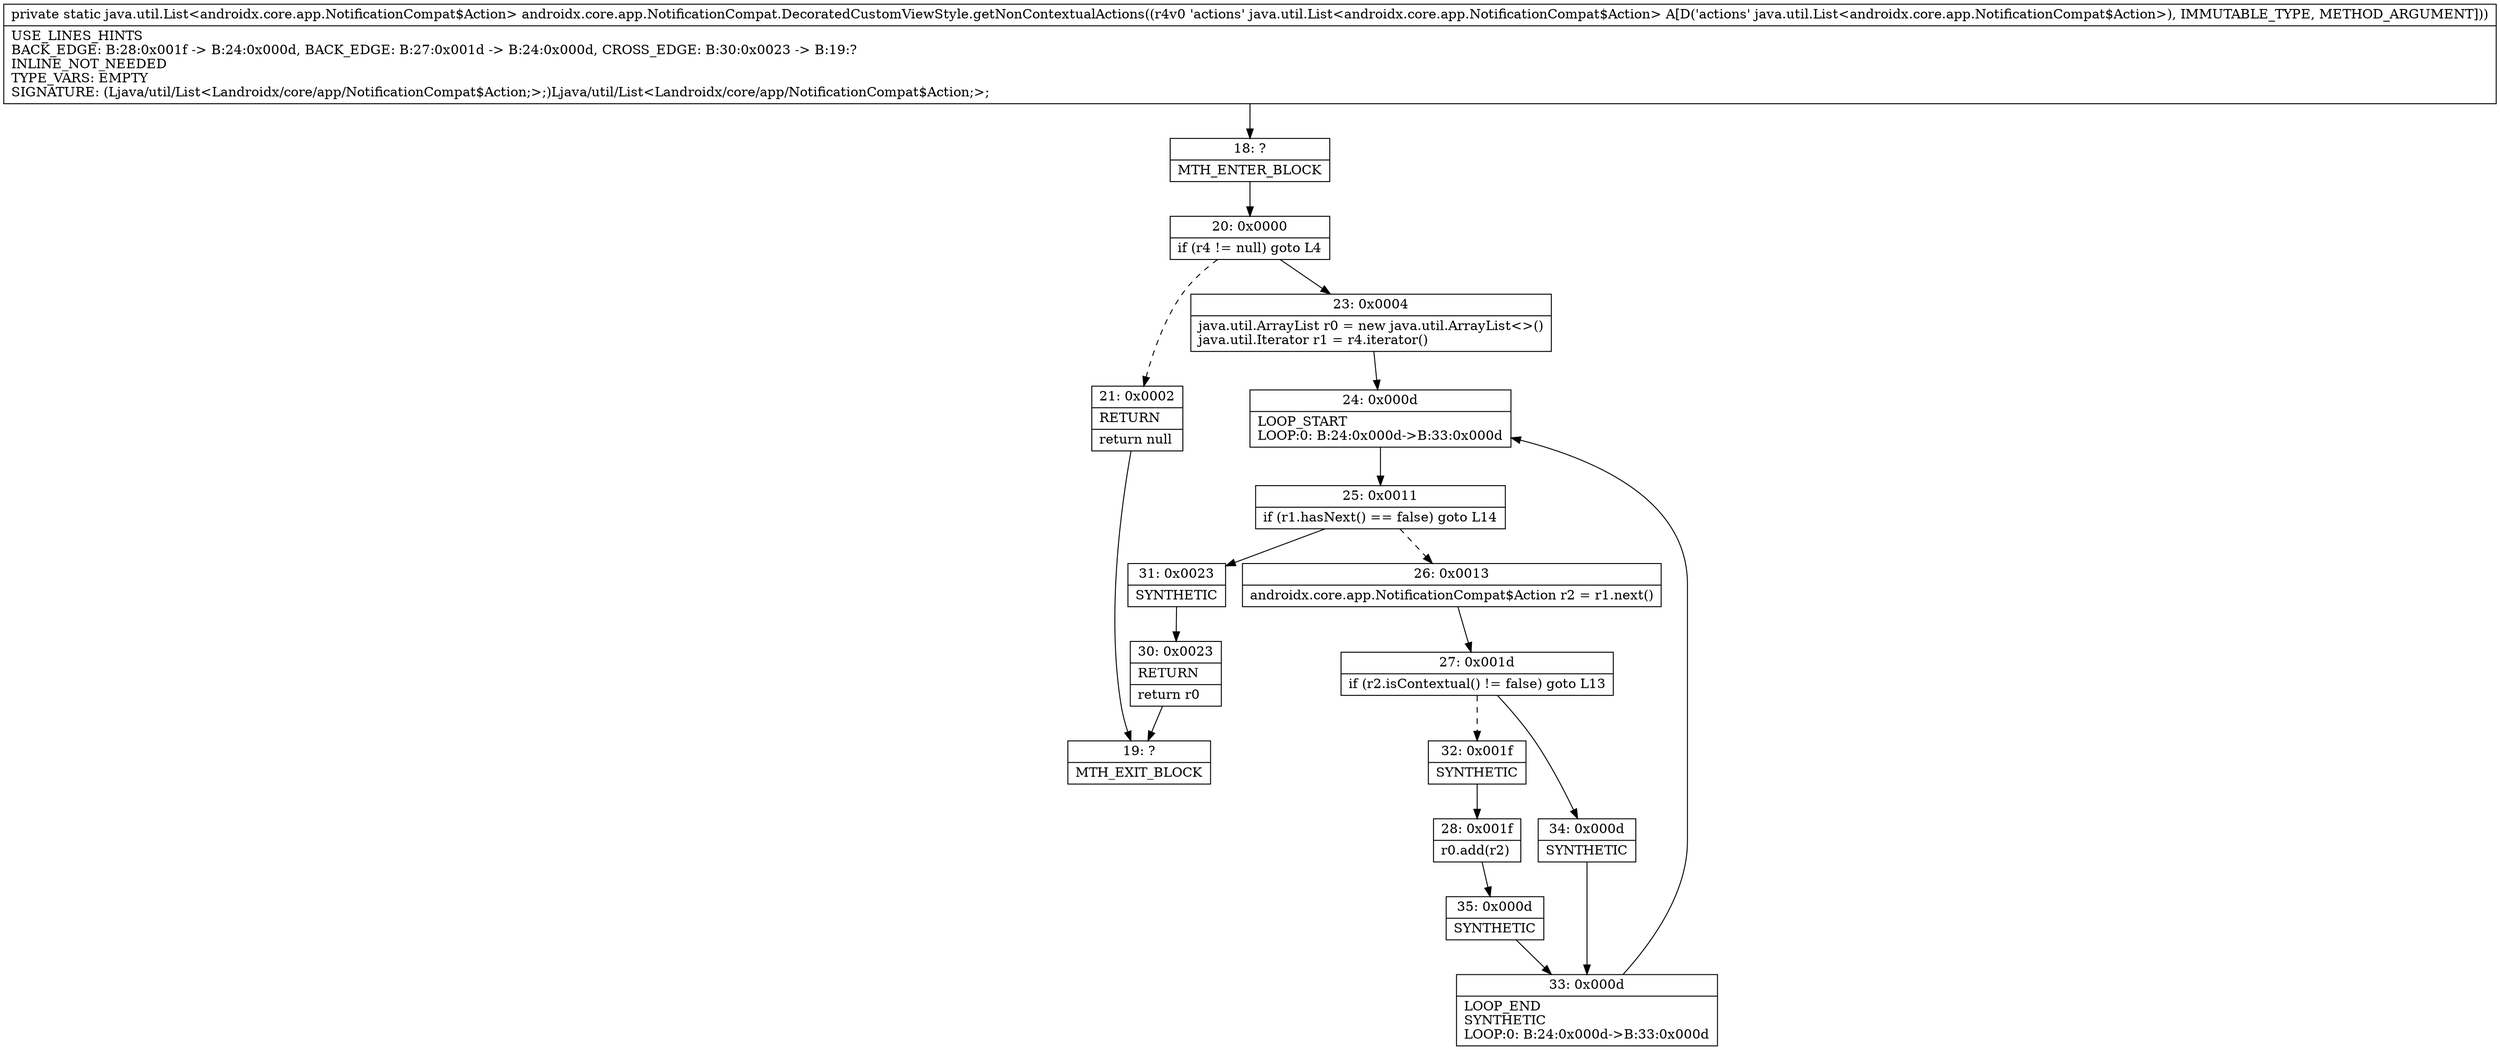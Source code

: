 digraph "CFG forandroidx.core.app.NotificationCompat.DecoratedCustomViewStyle.getNonContextualActions(Ljava\/util\/List;)Ljava\/util\/List;" {
Node_18 [shape=record,label="{18\:\ ?|MTH_ENTER_BLOCK\l}"];
Node_20 [shape=record,label="{20\:\ 0x0000|if (r4 != null) goto L4\l}"];
Node_21 [shape=record,label="{21\:\ 0x0002|RETURN\l|return null\l}"];
Node_19 [shape=record,label="{19\:\ ?|MTH_EXIT_BLOCK\l}"];
Node_23 [shape=record,label="{23\:\ 0x0004|java.util.ArrayList r0 = new java.util.ArrayList\<\>()\ljava.util.Iterator r1 = r4.iterator()\l}"];
Node_24 [shape=record,label="{24\:\ 0x000d|LOOP_START\lLOOP:0: B:24:0x000d\-\>B:33:0x000d\l}"];
Node_25 [shape=record,label="{25\:\ 0x0011|if (r1.hasNext() == false) goto L14\l}"];
Node_26 [shape=record,label="{26\:\ 0x0013|androidx.core.app.NotificationCompat$Action r2 = r1.next()\l}"];
Node_27 [shape=record,label="{27\:\ 0x001d|if (r2.isContextual() != false) goto L13\l}"];
Node_32 [shape=record,label="{32\:\ 0x001f|SYNTHETIC\l}"];
Node_28 [shape=record,label="{28\:\ 0x001f|r0.add(r2)\l}"];
Node_35 [shape=record,label="{35\:\ 0x000d|SYNTHETIC\l}"];
Node_33 [shape=record,label="{33\:\ 0x000d|LOOP_END\lSYNTHETIC\lLOOP:0: B:24:0x000d\-\>B:33:0x000d\l}"];
Node_34 [shape=record,label="{34\:\ 0x000d|SYNTHETIC\l}"];
Node_31 [shape=record,label="{31\:\ 0x0023|SYNTHETIC\l}"];
Node_30 [shape=record,label="{30\:\ 0x0023|RETURN\l|return r0\l}"];
MethodNode[shape=record,label="{private static java.util.List\<androidx.core.app.NotificationCompat$Action\> androidx.core.app.NotificationCompat.DecoratedCustomViewStyle.getNonContextualActions((r4v0 'actions' java.util.List\<androidx.core.app.NotificationCompat$Action\> A[D('actions' java.util.List\<androidx.core.app.NotificationCompat$Action\>), IMMUTABLE_TYPE, METHOD_ARGUMENT]))  | USE_LINES_HINTS\lBACK_EDGE: B:28:0x001f \-\> B:24:0x000d, BACK_EDGE: B:27:0x001d \-\> B:24:0x000d, CROSS_EDGE: B:30:0x0023 \-\> B:19:?\lINLINE_NOT_NEEDED\lTYPE_VARS: EMPTY\lSIGNATURE: (Ljava\/util\/List\<Landroidx\/core\/app\/NotificationCompat$Action;\>;)Ljava\/util\/List\<Landroidx\/core\/app\/NotificationCompat$Action;\>;\l}"];
MethodNode -> Node_18;Node_18 -> Node_20;
Node_20 -> Node_21[style=dashed];
Node_20 -> Node_23;
Node_21 -> Node_19;
Node_23 -> Node_24;
Node_24 -> Node_25;
Node_25 -> Node_26[style=dashed];
Node_25 -> Node_31;
Node_26 -> Node_27;
Node_27 -> Node_32[style=dashed];
Node_27 -> Node_34;
Node_32 -> Node_28;
Node_28 -> Node_35;
Node_35 -> Node_33;
Node_33 -> Node_24;
Node_34 -> Node_33;
Node_31 -> Node_30;
Node_30 -> Node_19;
}

